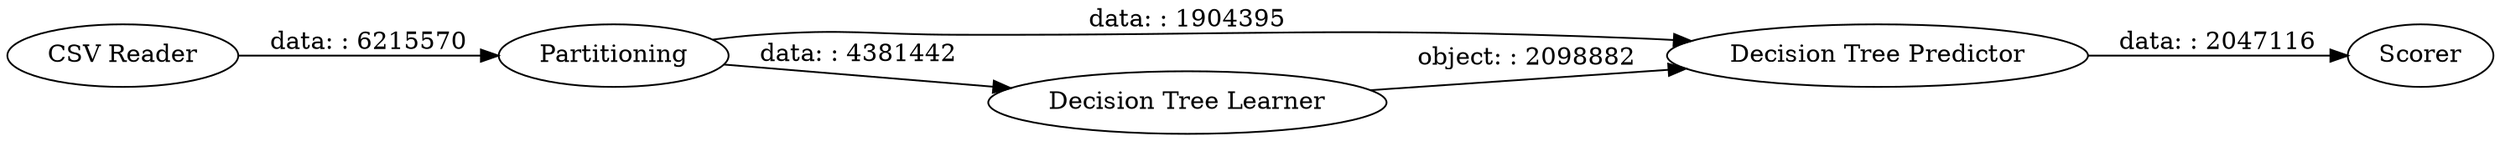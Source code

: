 digraph {
	"-210445455856506960_4" [label="Decision Tree Predictor"]
	"-210445455856506960_2" [label="CSV Reader"]
	"-210445455856506960_3" [label=Partitioning]
	"-210445455856506960_5" [label="Decision Tree Learner"]
	"-210445455856506960_6" [label=Scorer]
	"-210445455856506960_2" -> "-210445455856506960_3" [label="data: : 6215570"]
	"-210445455856506960_3" -> "-210445455856506960_5" [label="data: : 4381442"]
	"-210445455856506960_3" -> "-210445455856506960_4" [label="data: : 1904395"]
	"-210445455856506960_5" -> "-210445455856506960_4" [label="object: : 2098882"]
	"-210445455856506960_4" -> "-210445455856506960_6" [label="data: : 2047116"]
	rankdir=LR
}
